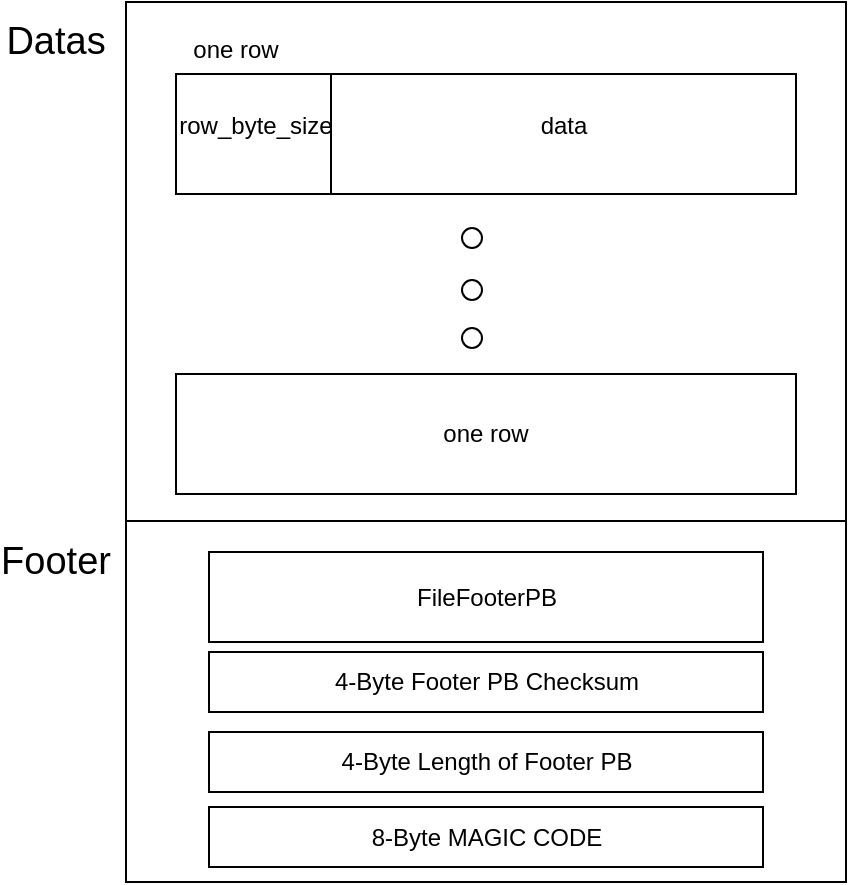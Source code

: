 <mxfile version="13.1.3" type="github">
  <diagram id="UU4NM2fWDo4VktWfeyfh" name="Page-1">
    <mxGraphModel dx="865" dy="457" grid="1" gridSize="10" guides="1" tooltips="1" connect="1" arrows="1" fold="1" page="1" pageScale="1" pageWidth="827" pageHeight="1169" math="0" shadow="0">
      <root>
        <mxCell id="0" />
        <mxCell id="1" parent="0" />
        <mxCell id="7lW2pcrHVF9dbwSNO-Ns-1" value="" style="rounded=0;whiteSpace=wrap;html=1;" parent="1" vertex="1">
          <mxGeometry x="195" y="260" width="360" height="440" as="geometry" />
        </mxCell>
        <mxCell id="7lW2pcrHVF9dbwSNO-Ns-2" value="" style="rounded=0;whiteSpace=wrap;html=1;" parent="1" vertex="1">
          <mxGeometry x="220" y="296" width="310" height="60" as="geometry" />
        </mxCell>
        <mxCell id="7lW2pcrHVF9dbwSNO-Ns-3" value="" style="endArrow=none;html=1;exitX=0;exitY=0.75;exitDx=0;exitDy=0;entryX=1;entryY=0.75;entryDx=0;entryDy=0;" parent="1" edge="1">
          <mxGeometry width="50" height="50" relative="1" as="geometry">
            <mxPoint x="195" y="519.5" as="sourcePoint" />
            <mxPoint x="555" y="519.5" as="targetPoint" />
          </mxGeometry>
        </mxCell>
        <mxCell id="7lW2pcrHVF9dbwSNO-Ns-4" value="" style="endArrow=none;html=1;entryX=0.25;entryY=0;entryDx=0;entryDy=0;exitX=0.25;exitY=1;exitDx=0;exitDy=0;" parent="1" source="7lW2pcrHVF9dbwSNO-Ns-2" target="7lW2pcrHVF9dbwSNO-Ns-2" edge="1">
          <mxGeometry width="50" height="50" relative="1" as="geometry">
            <mxPoint x="390" y="430" as="sourcePoint" />
            <mxPoint x="440" y="380" as="targetPoint" />
          </mxGeometry>
        </mxCell>
        <mxCell id="7lW2pcrHVF9dbwSNO-Ns-5" value="row_byte_size" style="text;html=1;strokeColor=none;fillColor=none;align=center;verticalAlign=middle;whiteSpace=wrap;rounded=0;" parent="1" vertex="1">
          <mxGeometry x="240" y="312" width="40" height="20" as="geometry" />
        </mxCell>
        <mxCell id="7lW2pcrHVF9dbwSNO-Ns-6" value="data" style="text;html=1;strokeColor=none;fillColor=none;align=center;verticalAlign=middle;whiteSpace=wrap;rounded=0;" parent="1" vertex="1">
          <mxGeometry x="394" y="312" width="40" height="20" as="geometry" />
        </mxCell>
        <mxCell id="7lW2pcrHVF9dbwSNO-Ns-7" value="one row" style="text;html=1;strokeColor=none;fillColor=none;align=center;verticalAlign=middle;whiteSpace=wrap;rounded=0;" parent="1" vertex="1">
          <mxGeometry x="220" y="274" width="60" height="20" as="geometry" />
        </mxCell>
        <mxCell id="7lW2pcrHVF9dbwSNO-Ns-8" value="" style="ellipse;whiteSpace=wrap;html=1;aspect=fixed;" parent="1" vertex="1">
          <mxGeometry x="363" y="373" width="10" height="10" as="geometry" />
        </mxCell>
        <mxCell id="7lW2pcrHVF9dbwSNO-Ns-9" value="" style="ellipse;whiteSpace=wrap;html=1;aspect=fixed;" parent="1" vertex="1">
          <mxGeometry x="363" y="399" width="10" height="10" as="geometry" />
        </mxCell>
        <mxCell id="7lW2pcrHVF9dbwSNO-Ns-10" value="" style="ellipse;whiteSpace=wrap;html=1;aspect=fixed;" parent="1" vertex="1">
          <mxGeometry x="363" y="423" width="10" height="10" as="geometry" />
        </mxCell>
        <mxCell id="7lW2pcrHVF9dbwSNO-Ns-13" value="one row" style="rounded=0;whiteSpace=wrap;html=1;" parent="1" vertex="1">
          <mxGeometry x="220" y="446" width="310" height="60" as="geometry" />
        </mxCell>
        <mxCell id="OvRygtsGE8Hf6vW_wIq--2" value="&lt;font style=&quot;font-size: 19px&quot;&gt;Footer&lt;/font&gt;" style="text;html=1;strokeColor=none;fillColor=none;align=center;verticalAlign=middle;whiteSpace=wrap;rounded=0;" parent="1" vertex="1">
          <mxGeometry x="140" y="530" width="40" height="20" as="geometry" />
        </mxCell>
        <mxCell id="OvRygtsGE8Hf6vW_wIq--4" value="&lt;span style=&quot;font-size: 19px&quot;&gt;Datas&lt;/span&gt;" style="text;html=1;strokeColor=none;fillColor=none;align=center;verticalAlign=middle;whiteSpace=wrap;rounded=0;" parent="1" vertex="1">
          <mxGeometry x="140" y="270" width="40" height="20" as="geometry" />
        </mxCell>
        <mxCell id="SQo5fUmiU2CHlp9gOPtd-2" value="FileFooterPB" style="rounded=0;whiteSpace=wrap;html=1;" vertex="1" parent="1">
          <mxGeometry x="236.5" y="535" width="277" height="45" as="geometry" />
        </mxCell>
        <mxCell id="SQo5fUmiU2CHlp9gOPtd-3" value="4-Byte Footer PB Checksum&lt;span style=&quot;color: rgba(0 , 0 , 0 , 0) ; font-family: monospace ; font-size: 0px&quot;&gt;%3CmxGraphModel%3E%3Croot%3E%3CmxCell%20id%3D%220%22%2F%3E%3CmxCell%20id%3D%221%22%20parent%3D%220%22%2F%3E%3CmxCell%20id%3D%222%22%20value%3D%22FileFooterPB%22%20style%3D%22rounded%3D0%3BwhiteSpace%3Dwrap%3Bhtml%3D1%3B%22%20vertex%3D%221%22%20parent%3D%221%22%3E%3CmxGeometry%20x%3D%22236.5%22%20y%3D%22535%22%20width%3D%22277%22%20height%3D%2250%22%20as%3D%22geometry%22%2F%3E%3C%2FmxCell%3E%3C%2Froot%3E%3C%2FmxGraphModel%3E&lt;/span&gt;" style="rounded=0;whiteSpace=wrap;html=1;" vertex="1" parent="1">
          <mxGeometry x="236.5" y="585" width="277" height="30" as="geometry" />
        </mxCell>
        <mxCell id="SQo5fUmiU2CHlp9gOPtd-5" value="4-Byte Length of Footer PB&lt;span style=&quot;color: rgba(0 , 0 , 0 , 0) ; font-family: monospace ; font-size: 0px&quot;&gt;%3CmxGraphModel%3E%3Croot%3E%3CmxCell%20id%3D%220%22%2F%3E%3CmxCell%20id%3D%221%22%20parent%3D%220%22%2F%3E%3CmxCell%20id%3D%222%22%20value%3D%22FileFooterPB%22%20style%3D%22rounded%3D0%3BwhiteSpace%3Dwrap%3Bhtml%3D1%3B%22%20vertex%3D%221%22%20parent%3D%221%22%3E%3CmxGeometry%20x%3D%22236.5%22%20y%3D%22535%22%20width%3D%22277%22%20height%3D%2250%22%20as%3D%22geometry%22%2F%3E%3C%2FmxCell%3E%3C%2Froot%3E%3C%2FmxGraphModel%3E&lt;/span&gt;" style="rounded=0;whiteSpace=wrap;html=1;" vertex="1" parent="1">
          <mxGeometry x="236.5" y="625" width="277" height="30" as="geometry" />
        </mxCell>
        <mxCell id="SQo5fUmiU2CHlp9gOPtd-6" value="8-Byte MAGIC CODE&lt;span style=&quot;color: rgba(0 , 0 , 0 , 0) ; font-family: monospace ; font-size: 0px&quot;&gt;%3CmxGraphModel%3E%3Croot%3E%3CmxCell%20id%3D%220%22%2F%3E%3CmxCell%20id%3D%221%22%20parent%3D%220%22%2F%3E%3CmxCell%20id%3D%222%22%20value%3D%22FileFooterPB%22%20style%3D%22rounded%3D0%3BwhiteSpace%3Dwrap%3Bhtml%3D1%3B%22%20vertex%3D%221%22%20parent%3D%221%22%3E%3CmxGeometry%20x%3D%22236.5%22%20y%3D%22535%22%20width%3D%22277%22%20height%3D%2250%22%20as%3D%22geometry%22%2F%3E%3C%2FmxCell%3E%3C%2Froot%3E%3C%2FmxGraphModel%3E&lt;/span&gt;" style="rounded=0;whiteSpace=wrap;html=1;" vertex="1" parent="1">
          <mxGeometry x="236.5" y="662.5" width="277" height="30" as="geometry" />
        </mxCell>
      </root>
    </mxGraphModel>
  </diagram>
</mxfile>
